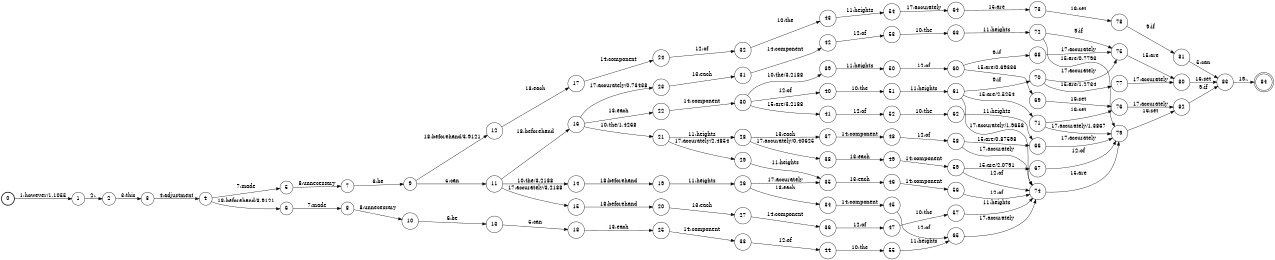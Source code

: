 digraph FST {
rankdir = LR;
size = "8.5,11";
label = "";
center = 1;
orientation = Portrait;
ranksep = "0.4";
nodesep = "0.25";
0 [label = "0", shape = circle, style = bold, fontsize = 14]
	0 -> 1 [label = "1:however/1.1055", fontsize = 14];
1 [label = "1", shape = circle, style = solid, fontsize = 14]
	1 -> 2 [label = "2:,", fontsize = 14];
2 [label = "2", shape = circle, style = solid, fontsize = 14]
	2 -> 3 [label = "3:this", fontsize = 14];
3 [label = "3", shape = circle, style = solid, fontsize = 14]
	3 -> 4 [label = "4:adjustment", fontsize = 14];
4 [label = "4", shape = circle, style = solid, fontsize = 14]
	4 -> 5 [label = "7:made", fontsize = 14];
	4 -> 6 [label = "18:beforehand/3.9121", fontsize = 14];
5 [label = "5", shape = circle, style = solid, fontsize = 14]
	5 -> 7 [label = "8:unnecessary", fontsize = 14];
6 [label = "6", shape = circle, style = solid, fontsize = 14]
	6 -> 8 [label = "7:made", fontsize = 14];
7 [label = "7", shape = circle, style = solid, fontsize = 14]
	7 -> 9 [label = "6:be", fontsize = 14];
8 [label = "8", shape = circle, style = solid, fontsize = 14]
	8 -> 10 [label = "8:unnecessary", fontsize = 14];
9 [label = "9", shape = circle, style = solid, fontsize = 14]
	9 -> 11 [label = "5:can", fontsize = 14];
	9 -> 12 [label = "18:beforehand/3.9121", fontsize = 14];
10 [label = "10", shape = circle, style = solid, fontsize = 14]
	10 -> 13 [label = "6:be", fontsize = 14];
11 [label = "11", shape = circle, style = solid, fontsize = 14]
	11 -> 14 [label = "10:the/3.2188", fontsize = 14];
	11 -> 15 [label = "17:accurately/3.2188", fontsize = 14];
	11 -> 16 [label = "18:beforehand", fontsize = 14];
12 [label = "12", shape = circle, style = solid, fontsize = 14]
	12 -> 17 [label = "13:each", fontsize = 14];
13 [label = "13", shape = circle, style = solid, fontsize = 14]
	13 -> 18 [label = "5:can", fontsize = 14];
14 [label = "14", shape = circle, style = solid, fontsize = 14]
	14 -> 19 [label = "18:beforehand", fontsize = 14];
15 [label = "15", shape = circle, style = solid, fontsize = 14]
	15 -> 20 [label = "18:beforehand", fontsize = 14];
16 [label = "16", shape = circle, style = solid, fontsize = 14]
	16 -> 21 [label = "10:the/1.4268", fontsize = 14];
	16 -> 22 [label = "13:each", fontsize = 14];
	16 -> 23 [label = "17:accurately/0.73438", fontsize = 14];
17 [label = "17", shape = circle, style = solid, fontsize = 14]
	17 -> 24 [label = "14:component", fontsize = 14];
18 [label = "18", shape = circle, style = solid, fontsize = 14]
	18 -> 25 [label = "13:each", fontsize = 14];
19 [label = "19", shape = circle, style = solid, fontsize = 14]
	19 -> 26 [label = "11:heights", fontsize = 14];
20 [label = "20", shape = circle, style = solid, fontsize = 14]
	20 -> 27 [label = "13:each", fontsize = 14];
21 [label = "21", shape = circle, style = solid, fontsize = 14]
	21 -> 28 [label = "11:heights", fontsize = 14];
	21 -> 29 [label = "17:accurately/2.4854", fontsize = 14];
22 [label = "22", shape = circle, style = solid, fontsize = 14]
	22 -> 30 [label = "14:component", fontsize = 14];
23 [label = "23", shape = circle, style = solid, fontsize = 14]
	23 -> 31 [label = "13:each", fontsize = 14];
24 [label = "24", shape = circle, style = solid, fontsize = 14]
	24 -> 32 [label = "12:of", fontsize = 14];
25 [label = "25", shape = circle, style = solid, fontsize = 14]
	25 -> 33 [label = "14:component", fontsize = 14];
26 [label = "26", shape = circle, style = solid, fontsize = 14]
	26 -> 34 [label = "13:each", fontsize = 14];
	26 -> 35 [label = "17:accurately", fontsize = 14];
27 [label = "27", shape = circle, style = solid, fontsize = 14]
	27 -> 36 [label = "14:component", fontsize = 14];
28 [label = "28", shape = circle, style = solid, fontsize = 14]
	28 -> 37 [label = "13:each", fontsize = 14];
	28 -> 38 [label = "17:accurately/0.40625", fontsize = 14];
29 [label = "29", shape = circle, style = solid, fontsize = 14]
	29 -> 35 [label = "11:heights", fontsize = 14];
30 [label = "30", shape = circle, style = solid, fontsize = 14]
	30 -> 39 [label = "10:the/3.2188", fontsize = 14];
	30 -> 40 [label = "12:of", fontsize = 14];
	30 -> 41 [label = "15:are/3.2188", fontsize = 14];
31 [label = "31", shape = circle, style = solid, fontsize = 14]
	31 -> 42 [label = "14:component", fontsize = 14];
32 [label = "32", shape = circle, style = solid, fontsize = 14]
	32 -> 43 [label = "10:the", fontsize = 14];
33 [label = "33", shape = circle, style = solid, fontsize = 14]
	33 -> 44 [label = "12:of", fontsize = 14];
34 [label = "34", shape = circle, style = solid, fontsize = 14]
	34 -> 45 [label = "14:component", fontsize = 14];
35 [label = "35", shape = circle, style = solid, fontsize = 14]
	35 -> 46 [label = "13:each", fontsize = 14];
36 [label = "36", shape = circle, style = solid, fontsize = 14]
	36 -> 47 [label = "12:of", fontsize = 14];
37 [label = "37", shape = circle, style = solid, fontsize = 14]
	37 -> 48 [label = "14:component", fontsize = 14];
38 [label = "38", shape = circle, style = solid, fontsize = 14]
	38 -> 49 [label = "13:each", fontsize = 14];
39 [label = "39", shape = circle, style = solid, fontsize = 14]
	39 -> 50 [label = "11:heights", fontsize = 14];
40 [label = "40", shape = circle, style = solid, fontsize = 14]
	40 -> 51 [label = "10:the", fontsize = 14];
41 [label = "41", shape = circle, style = solid, fontsize = 14]
	41 -> 52 [label = "12:of", fontsize = 14];
42 [label = "42", shape = circle, style = solid, fontsize = 14]
	42 -> 53 [label = "12:of", fontsize = 14];
43 [label = "43", shape = circle, style = solid, fontsize = 14]
	43 -> 54 [label = "11:heights", fontsize = 14];
44 [label = "44", shape = circle, style = solid, fontsize = 14]
	44 -> 55 [label = "10:the", fontsize = 14];
45 [label = "45", shape = circle, style = solid, fontsize = 14]
	45 -> 65 [label = "12:of", fontsize = 14];
46 [label = "46", shape = circle, style = solid, fontsize = 14]
	46 -> 56 [label = "14:component", fontsize = 14];
47 [label = "47", shape = circle, style = solid, fontsize = 14]
	47 -> 57 [label = "10:the", fontsize = 14];
48 [label = "48", shape = circle, style = solid, fontsize = 14]
	48 -> 58 [label = "12:of", fontsize = 14];
49 [label = "49", shape = circle, style = solid, fontsize = 14]
	49 -> 59 [label = "14:component", fontsize = 14];
50 [label = "50", shape = circle, style = solid, fontsize = 14]
	50 -> 60 [label = "12:of", fontsize = 14];
51 [label = "51", shape = circle, style = solid, fontsize = 14]
	51 -> 61 [label = "11:heights", fontsize = 14];
52 [label = "52", shape = circle, style = solid, fontsize = 14]
	52 -> 62 [label = "10:the", fontsize = 14];
53 [label = "53", shape = circle, style = solid, fontsize = 14]
	53 -> 63 [label = "10:the", fontsize = 14];
54 [label = "54", shape = circle, style = solid, fontsize = 14]
	54 -> 64 [label = "17:accurately", fontsize = 14];
55 [label = "55", shape = circle, style = solid, fontsize = 14]
	55 -> 65 [label = "11:heights", fontsize = 14];
56 [label = "56", shape = circle, style = solid, fontsize = 14]
	56 -> 74 [label = "12:of", fontsize = 14];
57 [label = "57", shape = circle, style = solid, fontsize = 14]
	57 -> 74 [label = "11:heights", fontsize = 14];
58 [label = "58", shape = circle, style = solid, fontsize = 14]
	58 -> 66 [label = "15:are/0.87598", fontsize = 14];
	58 -> 74 [label = "17:accurately", fontsize = 14];
59 [label = "59", shape = circle, style = solid, fontsize = 14]
	59 -> 74 [label = "12:of", fontsize = 14];
	59 -> 67 [label = "15:are/2.0791", fontsize = 14];
60 [label = "60", shape = circle, style = solid, fontsize = 14]
	60 -> 68 [label = "9:if", fontsize = 14];
	60 -> 69 [label = "15:are/0.69336", fontsize = 14];
61 [label = "61", shape = circle, style = solid, fontsize = 14]
	61 -> 70 [label = "9:if", fontsize = 14];
	61 -> 71 [label = "15:are/2.5254", fontsize = 14];
	61 -> 74 [label = "17:accurately/1.9658", fontsize = 14];
62 [label = "62", shape = circle, style = solid, fontsize = 14]
	62 -> 66 [label = "11:heights", fontsize = 14];
63 [label = "63", shape = circle, style = solid, fontsize = 14]
	63 -> 72 [label = "11:heights", fontsize = 14];
64 [label = "64", shape = circle, style = solid, fontsize = 14]
	64 -> 73 [label = "15:are", fontsize = 14];
65 [label = "65", shape = circle, style = solid, fontsize = 14]
	65 -> 74 [label = "17:accurately", fontsize = 14];
66 [label = "66", shape = circle, style = solid, fontsize = 14]
	66 -> 79 [label = "17:accurately", fontsize = 14];
67 [label = "67", shape = circle, style = solid, fontsize = 14]
	67 -> 79 [label = "12:of", fontsize = 14];
68 [label = "68", shape = circle, style = solid, fontsize = 14]
	68 -> 75 [label = "17:accurately", fontsize = 14];
69 [label = "69", shape = circle, style = solid, fontsize = 14]
	69 -> 76 [label = "16:set", fontsize = 14];
70 [label = "70", shape = circle, style = solid, fontsize = 14]
	70 -> 77 [label = "15:are/1.2734", fontsize = 14];
	70 -> 75 [label = "17:accurately", fontsize = 14];
71 [label = "71", shape = circle, style = solid, fontsize = 14]
	71 -> 76 [label = "16:set", fontsize = 14];
	71 -> 79 [label = "17:accurately/1.3867", fontsize = 14];
72 [label = "72", shape = circle, style = solid, fontsize = 14]
	72 -> 75 [label = "9:if", fontsize = 14];
	72 -> 79 [label = "15:are/0.7793", fontsize = 14];
73 [label = "73", shape = circle, style = solid, fontsize = 14]
	73 -> 78 [label = "16:set", fontsize = 14];
74 [label = "74", shape = circle, style = solid, fontsize = 14]
	74 -> 79 [label = "15:are", fontsize = 14];
75 [label = "75", shape = circle, style = solid, fontsize = 14]
	75 -> 80 [label = "15:are", fontsize = 14];
76 [label = "76", shape = circle, style = solid, fontsize = 14]
	76 -> 82 [label = "17:accurately", fontsize = 14];
77 [label = "77", shape = circle, style = solid, fontsize = 14]
	77 -> 80 [label = "17:accurately", fontsize = 14];
78 [label = "78", shape = circle, style = solid, fontsize = 14]
	78 -> 81 [label = "9:if", fontsize = 14];
79 [label = "79", shape = circle, style = solid, fontsize = 14]
	79 -> 82 [label = "16:set", fontsize = 14];
80 [label = "80", shape = circle, style = solid, fontsize = 14]
	80 -> 83 [label = "16:set", fontsize = 14];
81 [label = "81", shape = circle, style = solid, fontsize = 14]
	81 -> 83 [label = "5:can", fontsize = 14];
82 [label = "82", shape = circle, style = solid, fontsize = 14]
	82 -> 83 [label = "9:if", fontsize = 14];
83 [label = "83", shape = circle, style = solid, fontsize = 14]
	83 -> 84 [label = "19:.", fontsize = 14];
84 [label = "84", shape = doublecircle, style = solid, fontsize = 14]
}
